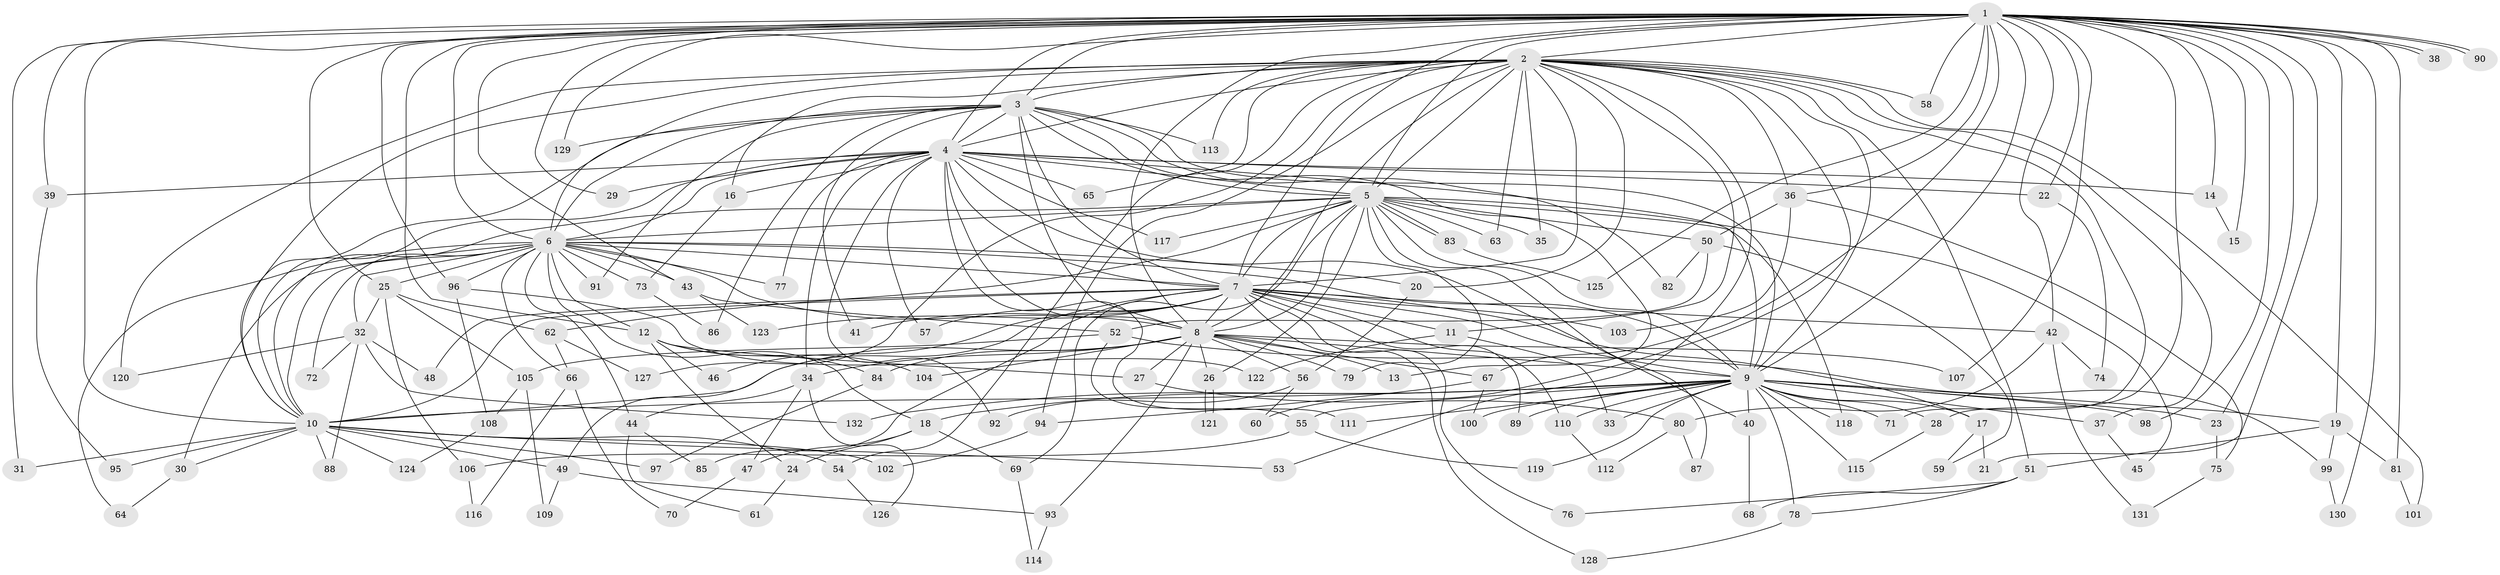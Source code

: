 // Generated by graph-tools (version 1.1) at 2025/34/03/09/25 02:34:40]
// undirected, 132 vertices, 289 edges
graph export_dot {
graph [start="1"]
  node [color=gray90,style=filled];
  1;
  2;
  3;
  4;
  5;
  6;
  7;
  8;
  9;
  10;
  11;
  12;
  13;
  14;
  15;
  16;
  17;
  18;
  19;
  20;
  21;
  22;
  23;
  24;
  25;
  26;
  27;
  28;
  29;
  30;
  31;
  32;
  33;
  34;
  35;
  36;
  37;
  38;
  39;
  40;
  41;
  42;
  43;
  44;
  45;
  46;
  47;
  48;
  49;
  50;
  51;
  52;
  53;
  54;
  55;
  56;
  57;
  58;
  59;
  60;
  61;
  62;
  63;
  64;
  65;
  66;
  67;
  68;
  69;
  70;
  71;
  72;
  73;
  74;
  75;
  76;
  77;
  78;
  79;
  80;
  81;
  82;
  83;
  84;
  85;
  86;
  87;
  88;
  89;
  90;
  91;
  92;
  93;
  94;
  95;
  96;
  97;
  98;
  99;
  100;
  101;
  102;
  103;
  104;
  105;
  106;
  107;
  108;
  109;
  110;
  111;
  112;
  113;
  114;
  115;
  116;
  117;
  118;
  119;
  120;
  121;
  122;
  123;
  124;
  125;
  126;
  127;
  128;
  129;
  130;
  131;
  132;
  1 -- 2;
  1 -- 3;
  1 -- 4;
  1 -- 5;
  1 -- 6;
  1 -- 7;
  1 -- 8;
  1 -- 9;
  1 -- 10;
  1 -- 12;
  1 -- 14;
  1 -- 15;
  1 -- 19;
  1 -- 21;
  1 -- 22;
  1 -- 23;
  1 -- 25;
  1 -- 28;
  1 -- 29;
  1 -- 31;
  1 -- 36;
  1 -- 38;
  1 -- 38;
  1 -- 39;
  1 -- 42;
  1 -- 43;
  1 -- 58;
  1 -- 67;
  1 -- 81;
  1 -- 90;
  1 -- 90;
  1 -- 96;
  1 -- 98;
  1 -- 107;
  1 -- 125;
  1 -- 129;
  1 -- 130;
  2 -- 3;
  2 -- 4;
  2 -- 5;
  2 -- 6;
  2 -- 7;
  2 -- 8;
  2 -- 9;
  2 -- 10;
  2 -- 11;
  2 -- 16;
  2 -- 20;
  2 -- 35;
  2 -- 36;
  2 -- 37;
  2 -- 51;
  2 -- 53;
  2 -- 54;
  2 -- 58;
  2 -- 60;
  2 -- 63;
  2 -- 65;
  2 -- 71;
  2 -- 94;
  2 -- 101;
  2 -- 113;
  2 -- 120;
  2 -- 127;
  3 -- 4;
  3 -- 5;
  3 -- 6;
  3 -- 7;
  3 -- 8;
  3 -- 9;
  3 -- 10;
  3 -- 13;
  3 -- 41;
  3 -- 82;
  3 -- 86;
  3 -- 91;
  3 -- 113;
  3 -- 129;
  4 -- 5;
  4 -- 6;
  4 -- 7;
  4 -- 8;
  4 -- 9;
  4 -- 10;
  4 -- 14;
  4 -- 16;
  4 -- 22;
  4 -- 29;
  4 -- 34;
  4 -- 39;
  4 -- 40;
  4 -- 57;
  4 -- 65;
  4 -- 77;
  4 -- 92;
  4 -- 111;
  4 -- 117;
  5 -- 6;
  5 -- 7;
  5 -- 8;
  5 -- 9;
  5 -- 10;
  5 -- 26;
  5 -- 35;
  5 -- 45;
  5 -- 50;
  5 -- 62;
  5 -- 63;
  5 -- 69;
  5 -- 79;
  5 -- 83;
  5 -- 83;
  5 -- 87;
  5 -- 117;
  5 -- 118;
  6 -- 7;
  6 -- 8;
  6 -- 9;
  6 -- 10;
  6 -- 12;
  6 -- 18;
  6 -- 20;
  6 -- 25;
  6 -- 30;
  6 -- 32;
  6 -- 43;
  6 -- 44;
  6 -- 64;
  6 -- 66;
  6 -- 72;
  6 -- 73;
  6 -- 77;
  6 -- 91;
  6 -- 96;
  7 -- 8;
  7 -- 9;
  7 -- 10;
  7 -- 11;
  7 -- 17;
  7 -- 41;
  7 -- 42;
  7 -- 46;
  7 -- 48;
  7 -- 49;
  7 -- 57;
  7 -- 76;
  7 -- 85;
  7 -- 89;
  7 -- 103;
  7 -- 110;
  7 -- 123;
  7 -- 128;
  8 -- 9;
  8 -- 10;
  8 -- 13;
  8 -- 26;
  8 -- 27;
  8 -- 34;
  8 -- 56;
  8 -- 67;
  8 -- 79;
  8 -- 84;
  8 -- 93;
  8 -- 104;
  8 -- 107;
  9 -- 10;
  9 -- 17;
  9 -- 18;
  9 -- 19;
  9 -- 23;
  9 -- 28;
  9 -- 33;
  9 -- 37;
  9 -- 40;
  9 -- 55;
  9 -- 71;
  9 -- 78;
  9 -- 89;
  9 -- 98;
  9 -- 100;
  9 -- 110;
  9 -- 111;
  9 -- 115;
  9 -- 118;
  9 -- 119;
  9 -- 132;
  10 -- 30;
  10 -- 31;
  10 -- 49;
  10 -- 53;
  10 -- 54;
  10 -- 88;
  10 -- 95;
  10 -- 97;
  10 -- 102;
  10 -- 124;
  11 -- 33;
  11 -- 122;
  12 -- 24;
  12 -- 27;
  12 -- 46;
  12 -- 84;
  12 -- 104;
  14 -- 15;
  16 -- 73;
  17 -- 21;
  17 -- 59;
  18 -- 24;
  18 -- 47;
  18 -- 69;
  19 -- 51;
  19 -- 81;
  19 -- 99;
  20 -- 56;
  22 -- 74;
  23 -- 75;
  24 -- 61;
  25 -- 32;
  25 -- 62;
  25 -- 105;
  25 -- 106;
  26 -- 121;
  26 -- 121;
  27 -- 80;
  28 -- 115;
  30 -- 64;
  32 -- 48;
  32 -- 72;
  32 -- 88;
  32 -- 120;
  32 -- 132;
  34 -- 44;
  34 -- 47;
  34 -- 126;
  36 -- 50;
  36 -- 75;
  36 -- 103;
  37 -- 45;
  39 -- 95;
  40 -- 68;
  42 -- 74;
  42 -- 80;
  42 -- 131;
  43 -- 52;
  43 -- 123;
  44 -- 61;
  44 -- 85;
  47 -- 70;
  49 -- 93;
  49 -- 109;
  50 -- 52;
  50 -- 59;
  50 -- 82;
  51 -- 68;
  51 -- 76;
  51 -- 78;
  52 -- 55;
  52 -- 99;
  52 -- 105;
  54 -- 126;
  55 -- 106;
  55 -- 119;
  56 -- 60;
  56 -- 92;
  62 -- 66;
  62 -- 127;
  66 -- 70;
  66 -- 116;
  67 -- 94;
  67 -- 100;
  69 -- 114;
  73 -- 86;
  75 -- 131;
  78 -- 128;
  80 -- 87;
  80 -- 112;
  81 -- 101;
  83 -- 125;
  84 -- 97;
  93 -- 114;
  94 -- 102;
  96 -- 108;
  96 -- 122;
  99 -- 130;
  105 -- 108;
  105 -- 109;
  106 -- 116;
  108 -- 124;
  110 -- 112;
}
